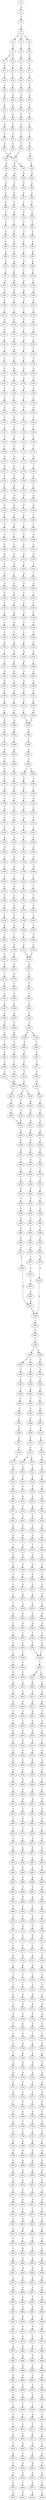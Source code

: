 strict digraph  {
	S0 -> S1 [ label = G ];
	S1 -> S2 [ label = T ];
	S2 -> S3 [ label = C ];
	S3 -> S4 [ label = C ];
	S3 -> S5 [ label = G ];
	S3 -> S6 [ label = T ];
	S4 -> S7 [ label = C ];
	S5 -> S8 [ label = A ];
	S6 -> S9 [ label = C ];
	S7 -> S10 [ label = T ];
	S7 -> S11 [ label = G ];
	S8 -> S12 [ label = A ];
	S9 -> S13 [ label = G ];
	S10 -> S14 [ label = C ];
	S11 -> S15 [ label = C ];
	S12 -> S16 [ label = C ];
	S13 -> S17 [ label = T ];
	S14 -> S18 [ label = C ];
	S15 -> S19 [ label = C ];
	S16 -> S20 [ label = C ];
	S17 -> S21 [ label = C ];
	S18 -> S22 [ label = G ];
	S19 -> S23 [ label = T ];
	S20 -> S24 [ label = T ];
	S21 -> S25 [ label = T ];
	S22 -> S26 [ label = G ];
	S23 -> S27 [ label = G ];
	S24 -> S28 [ label = G ];
	S25 -> S29 [ label = G ];
	S26 -> S30 [ label = T ];
	S27 -> S31 [ label = T ];
	S28 -> S32 [ label = T ];
	S29 -> S33 [ label = T ];
	S30 -> S34 [ label = C ];
	S31 -> S35 [ label = C ];
	S32 -> S36 [ label = C ];
	S33 -> S37 [ label = T ];
	S34 -> S38 [ label = T ];
	S35 -> S39 [ label = G ];
	S36 -> S40 [ label = G ];
	S37 -> S41 [ label = C ];
	S38 -> S42 [ label = G ];
	S39 -> S43 [ label = C ];
	S40 -> S44 [ label = C ];
	S41 -> S45 [ label = C ];
	S42 -> S46 [ label = G ];
	S43 -> S47 [ label = G ];
	S44 -> S48 [ label = G ];
	S45 -> S49 [ label = G ];
	S46 -> S50 [ label = A ];
	S47 -> S51 [ label = C ];
	S48 -> S51 [ label = C ];
	S49 -> S52 [ label = T ];
	S50 -> S53 [ label = G ];
	S51 -> S54 [ label = G ];
	S51 -> S55 [ label = A ];
	S52 -> S56 [ label = G ];
	S53 -> S57 [ label = G ];
	S54 -> S58 [ label = A ];
	S55 -> S59 [ label = A ];
	S56 -> S60 [ label = G ];
	S57 -> S61 [ label = G ];
	S58 -> S62 [ label = G ];
	S59 -> S63 [ label = C ];
	S60 -> S64 [ label = C ];
	S61 -> S65 [ label = T ];
	S62 -> S66 [ label = C ];
	S63 -> S67 [ label = C ];
	S64 -> S68 [ label = C ];
	S65 -> S69 [ label = G ];
	S66 -> S70 [ label = A ];
	S67 -> S71 [ label = C ];
	S68 -> S72 [ label = C ];
	S69 -> S73 [ label = T ];
	S70 -> S74 [ label = G ];
	S71 -> S75 [ label = G ];
	S72 -> S76 [ label = G ];
	S73 -> S77 [ label = T ];
	S74 -> S78 [ label = T ];
	S75 -> S79 [ label = T ];
	S76 -> S80 [ label = T ];
	S77 -> S81 [ label = C ];
	S78 -> S82 [ label = G ];
	S79 -> S83 [ label = A ];
	S80 -> S84 [ label = C ];
	S81 -> S85 [ label = C ];
	S82 -> S86 [ label = C ];
	S83 -> S87 [ label = C ];
	S84 -> S88 [ label = C ];
	S85 -> S89 [ label = A ];
	S86 -> S90 [ label = A ];
	S87 -> S91 [ label = A ];
	S88 -> S92 [ label = A ];
	S89 -> S93 [ label = G ];
	S90 -> S94 [ label = A ];
	S91 -> S95 [ label = G ];
	S92 -> S96 [ label = G ];
	S93 -> S97 [ label = C ];
	S94 -> S98 [ label = C ];
	S95 -> S99 [ label = C ];
	S96 -> S100 [ label = T ];
	S97 -> S101 [ label = A ];
	S98 -> S102 [ label = A ];
	S99 -> S103 [ label = A ];
	S100 -> S104 [ label = A ];
	S101 -> S105 [ label = G ];
	S102 -> S106 [ label = G ];
	S103 -> S107 [ label = G ];
	S104 -> S108 [ label = G ];
	S105 -> S109 [ label = A ];
	S106 -> S110 [ label = C ];
	S107 -> S111 [ label = G ];
	S108 -> S112 [ label = C ];
	S109 -> S113 [ label = T ];
	S110 -> S114 [ label = T ];
	S111 -> S115 [ label = T ];
	S112 -> S116 [ label = T ];
	S113 -> S117 [ label = A ];
	S114 -> S118 [ label = A ];
	S115 -> S119 [ label = G ];
	S116 -> S120 [ label = C ];
	S117 -> S121 [ label = A ];
	S118 -> S122 [ label = C ];
	S119 -> S123 [ label = C ];
	S120 -> S124 [ label = C ];
	S121 -> S125 [ label = A ];
	S122 -> S126 [ label = G ];
	S123 -> S127 [ label = A ];
	S124 -> S128 [ label = A ];
	S125 -> S129 [ label = A ];
	S126 -> S130 [ label = A ];
	S127 -> S131 [ label = C ];
	S128 -> S132 [ label = C ];
	S129 -> S133 [ label = A ];
	S130 -> S134 [ label = G ];
	S131 -> S135 [ label = G ];
	S132 -> S136 [ label = C ];
	S133 -> S137 [ label = C ];
	S134 -> S138 [ label = A ];
	S135 -> S139 [ label = C ];
	S136 -> S140 [ label = G ];
	S137 -> S141 [ label = T ];
	S138 -> S142 [ label = A ];
	S139 -> S143 [ label = G ];
	S140 -> S144 [ label = G ];
	S141 -> S145 [ label = T ];
	S142 -> S146 [ label = C ];
	S143 -> S147 [ label = G ];
	S144 -> S148 [ label = A ];
	S145 -> S149 [ label = T ];
	S146 -> S150 [ label = T ];
	S147 -> S151 [ label = T ];
	S148 -> S152 [ label = C ];
	S149 -> S153 [ label = G ];
	S150 -> S154 [ label = G ];
	S151 -> S155 [ label = G ];
	S152 -> S156 [ label = G ];
	S153 -> S157 [ label = C ];
	S154 -> S158 [ label = G ];
	S155 -> S159 [ label = C ];
	S156 -> S160 [ label = T ];
	S157 -> S161 [ label = C ];
	S158 -> S162 [ label = C ];
	S159 -> S163 [ label = C ];
	S160 -> S164 [ label = C ];
	S161 -> S165 [ label = G ];
	S162 -> S166 [ label = G ];
	S163 -> S167 [ label = G ];
	S164 -> S168 [ label = G ];
	S165 -> S169 [ label = T ];
	S166 -> S170 [ label = C ];
	S167 -> S171 [ label = C ];
	S168 -> S172 [ label = T ];
	S169 -> S173 [ label = A ];
	S170 -> S174 [ label = A ];
	S171 -> S175 [ label = A ];
	S172 -> S176 [ label = G ];
	S173 -> S177 [ label = G ];
	S174 -> S178 [ label = G ];
	S175 -> S179 [ label = A ];
	S176 -> S180 [ label = A ];
	S177 -> S181 [ label = C ];
	S178 -> S182 [ label = C ];
	S179 -> S183 [ label = C ];
	S180 -> S184 [ label = C ];
	S181 -> S185 [ label = C ];
	S182 -> S186 [ label = G ];
	S183 -> S187 [ label = C ];
	S184 -> S188 [ label = C ];
	S185 -> S189 [ label = G ];
	S186 -> S190 [ label = G ];
	S187 -> S191 [ label = A ];
	S188 -> S192 [ label = G ];
	S189 -> S193 [ label = G ];
	S190 -> S194 [ label = G ];
	S191 -> S195 [ label = G ];
	S192 -> S196 [ label = G ];
	S193 -> S197 [ label = T ];
	S194 -> S198 [ label = T ];
	S195 -> S199 [ label = T ];
	S196 -> S200 [ label = T ];
	S197 -> S201 [ label = G ];
	S198 -> S202 [ label = G ];
	S199 -> S203 [ label = C ];
	S200 -> S204 [ label = C ];
	S201 -> S205 [ label = A ];
	S202 -> S206 [ label = C ];
	S203 -> S207 [ label = G ];
	S204 -> S208 [ label = G ];
	S205 -> S209 [ label = C ];
	S206 -> S210 [ label = C ];
	S207 -> S211 [ label = C ];
	S208 -> S212 [ label = C ];
	S209 -> S213 [ label = G ];
	S210 -> S214 [ label = G ];
	S211 -> S215 [ label = G ];
	S212 -> S216 [ label = G ];
	S213 -> S217 [ label = T ];
	S214 -> S218 [ label = C ];
	S215 -> S219 [ label = C ];
	S216 -> S220 [ label = T ];
	S217 -> S221 [ label = G ];
	S218 -> S222 [ label = C ];
	S219 -> S223 [ label = A ];
	S220 -> S224 [ label = A ];
	S221 -> S225 [ label = G ];
	S222 -> S226 [ label = G ];
	S223 -> S227 [ label = G ];
	S224 -> S228 [ label = G ];
	S225 -> S229 [ label = G ];
	S226 -> S230 [ label = G ];
	S227 -> S231 [ label = C ];
	S228 -> S232 [ label = C ];
	S229 -> S233 [ label = T ];
	S230 -> S234 [ label = T ];
	S231 -> S235 [ label = C ];
	S232 -> S236 [ label = C ];
	S233 -> S237 [ label = A ];
	S234 -> S238 [ label = G ];
	S235 -> S239 [ label = G ];
	S236 -> S240 [ label = G ];
	S237 -> S241 [ label = C ];
	S238 -> S242 [ label = G ];
	S239 -> S243 [ label = G ];
	S240 -> S244 [ label = C ];
	S241 -> S245 [ label = T ];
	S242 -> S246 [ label = T ];
	S243 -> S247 [ label = T ];
	S244 -> S248 [ label = T ];
	S245 -> S249 [ label = A ];
	S246 -> S250 [ label = G ];
	S247 -> S251 [ label = G ];
	S248 -> S252 [ label = G ];
	S249 -> S253 [ label = T ];
	S250 -> S254 [ label = G ];
	S251 -> S255 [ label = G ];
	S252 -> S256 [ label = G ];
	S253 -> S257 [ label = T ];
	S254 -> S258 [ label = A ];
	S255 -> S259 [ label = A ];
	S256 -> S260 [ label = A ];
	S257 -> S261 [ label = G ];
	S258 -> S262 [ label = A ];
	S259 -> S263 [ label = A ];
	S260 -> S264 [ label = A ];
	S261 -> S265 [ label = G ];
	S262 -> S266 [ label = C ];
	S263 -> S267 [ label = G ];
	S264 -> S268 [ label = G ];
	S265 -> S269 [ label = A ];
	S266 -> S270 [ label = C ];
	S267 -> S271 [ label = A ];
	S268 -> S272 [ label = A ];
	S269 -> S273 [ label = A ];
	S270 -> S274 [ label = T ];
	S271 -> S275 [ label = A ];
	S272 -> S276 [ label = A ];
	S273 -> S277 [ label = C ];
	S274 -> S278 [ label = C ];
	S275 -> S279 [ label = C ];
	S276 -> S280 [ label = C ];
	S277 -> S281 [ label = G ];
	S278 -> S282 [ label = G ];
	S279 -> S283 [ label = G ];
	S280 -> S283 [ label = G ];
	S281 -> S284 [ label = G ];
	S282 -> S285 [ label = G ];
	S283 -> S286 [ label = G ];
	S284 -> S287 [ label = T ];
	S285 -> S288 [ label = C ];
	S286 -> S289 [ label = C ];
	S287 -> S290 [ label = A ];
	S288 -> S291 [ label = A ];
	S289 -> S292 [ label = A ];
	S290 -> S293 [ label = C ];
	S291 -> S294 [ label = C ];
	S292 -> S295 [ label = C ];
	S293 -> S296 [ label = G ];
	S294 -> S297 [ label = G ];
	S295 -> S298 [ label = C ];
	S295 -> S299 [ label = T ];
	S296 -> S300 [ label = A ];
	S297 -> S301 [ label = C ];
	S298 -> S302 [ label = G ];
	S299 -> S303 [ label = G ];
	S300 -> S304 [ label = A ];
	S301 -> S305 [ label = G ];
	S302 -> S306 [ label = G ];
	S303 -> S307 [ label = G ];
	S304 -> S308 [ label = G ];
	S305 -> S309 [ label = C ];
	S306 -> S310 [ label = G ];
	S307 -> S311 [ label = G ];
	S308 -> S312 [ label = A ];
	S309 -> S313 [ label = G ];
	S310 -> S314 [ label = A ];
	S311 -> S315 [ label = A ];
	S312 -> S316 [ label = A ];
	S313 -> S317 [ label = C ];
	S314 -> S318 [ label = A ];
	S315 -> S319 [ label = A ];
	S316 -> S320 [ label = G ];
	S317 -> S321 [ label = G ];
	S318 -> S322 [ label = T ];
	S319 -> S323 [ label = C ];
	S320 -> S324 [ label = T ];
	S321 -> S325 [ label = T ];
	S322 -> S326 [ label = T ];
	S323 -> S327 [ label = T ];
	S324 -> S328 [ label = G ];
	S325 -> S329 [ label = C ];
	S326 -> S330 [ label = G ];
	S327 -> S331 [ label = G ];
	S328 -> S332 [ label = T ];
	S329 -> S333 [ label = G ];
	S330 -> S334 [ label = A ];
	S331 -> S335 [ label = G ];
	S332 -> S336 [ label = C ];
	S333 -> S337 [ label = A ];
	S334 -> S338 [ label = A ];
	S335 -> S339 [ label = A ];
	S336 -> S340 [ label = C ];
	S337 -> S341 [ label = C ];
	S338 -> S342 [ label = C ];
	S339 -> S343 [ label = C ];
	S340 -> S344 [ label = T ];
	S341 -> S345 [ label = G ];
	S342 -> S346 [ label = C ];
	S343 -> S347 [ label = C ];
	S344 -> S348 [ label = G ];
	S345 -> S349 [ label = C ];
	S346 -> S350 [ label = C ];
	S347 -> S351 [ label = C ];
	S348 -> S352 [ label = G ];
	S349 -> S353 [ label = G ];
	S350 -> S354 [ label = G ];
	S351 -> S355 [ label = G ];
	S352 -> S356 [ label = C ];
	S353 -> S357 [ label = C ];
	S354 -> S358 [ label = T ];
	S355 -> S359 [ label = T ];
	S356 -> S360 [ label = C ];
	S357 -> S361 [ label = C ];
	S358 -> S362 [ label = C ];
	S359 -> S363 [ label = C ];
	S360 -> S364 [ label = T ];
	S361 -> S365 [ label = T ];
	S362 -> S366 [ label = T ];
	S363 -> S367 [ label = T ];
	S364 -> S368 [ label = G ];
	S365 -> S369 [ label = C ];
	S366 -> S370 [ label = C ];
	S367 -> S371 [ label = C ];
	S368 -> S372 [ label = G ];
	S369 -> S373 [ label = G ];
	S370 -> S374 [ label = G ];
	S371 -> S374 [ label = G ];
	S372 -> S375 [ label = G ];
	S373 -> S376 [ label = G ];
	S374 -> S377 [ label = G ];
	S375 -> S378 [ label = T ];
	S376 -> S379 [ label = G ];
	S377 -> S380 [ label = C ];
	S378 -> S381 [ label = C ];
	S379 -> S382 [ label = C ];
	S380 -> S383 [ label = A ];
	S381 -> S384 [ label = C ];
	S382 -> S385 [ label = T ];
	S383 -> S386 [ label = C ];
	S384 -> S387 [ label = C ];
	S385 -> S388 [ label = C ];
	S386 -> S389 [ label = C ];
	S387 -> S390 [ label = G ];
	S388 -> S391 [ label = A ];
	S389 -> S392 [ label = G ];
	S390 -> S393 [ label = A ];
	S391 -> S394 [ label = C ];
	S392 -> S395 [ label = A ];
	S393 -> S396 [ label = G ];
	S394 -> S397 [ label = G ];
	S395 -> S398 [ label = G ];
	S395 -> S399 [ label = A ];
	S396 -> S400 [ label = T ];
	S397 -> S401 [ label = T ];
	S398 -> S402 [ label = T ];
	S399 -> S403 [ label = T ];
	S400 -> S404 [ label = C ];
	S401 -> S405 [ label = C ];
	S402 -> S406 [ label = C ];
	S403 -> S407 [ label = G ];
	S404 -> S408 [ label = C ];
	S405 -> S409 [ label = C ];
	S406 -> S410 [ label = C ];
	S407 -> S411 [ label = T ];
	S408 -> S412 [ label = A ];
	S409 -> S413 [ label = A ];
	S410 -> S414 [ label = A ];
	S411 -> S415 [ label = A ];
	S412 -> S416 [ label = G ];
	S413 -> S417 [ label = G ];
	S414 -> S416 [ label = G ];
	S415 -> S418 [ label = G ];
	S416 -> S419 [ label = T ];
	S416 -> S420 [ label = C ];
	S417 -> S421 [ label = C ];
	S418 -> S422 [ label = T ];
	S419 -> S423 [ label = A ];
	S420 -> S424 [ label = T ];
	S421 -> S425 [ label = T ];
	S422 -> S426 [ label = T ];
	S423 -> S427 [ label = G ];
	S424 -> S428 [ label = T ];
	S425 -> S429 [ label = T ];
	S426 -> S430 [ label = T ];
	S427 -> S431 [ label = G ];
	S428 -> S432 [ label = C ];
	S429 -> S432 [ label = C ];
	S430 -> S433 [ label = C ];
	S431 -> S434 [ label = G ];
	S432 -> S435 [ label = A ];
	S433 -> S436 [ label = A ];
	S434 -> S437 [ label = T ];
	S435 -> S438 [ label = C ];
	S436 -> S439 [ label = C ];
	S437 -> S440 [ label = C ];
	S438 -> S441 [ label = G ];
	S439 -> S442 [ label = T ];
	S440 -> S443 [ label = A ];
	S441 -> S444 [ label = C ];
	S442 -> S445 [ label = C ];
	S443 -> S446 [ label = C ];
	S444 -> S447 [ label = C ];
	S445 -> S448 [ label = C ];
	S446 -> S449 [ label = T ];
	S447 -> S450 [ label = C ];
	S448 -> S451 [ label = T ];
	S449 -> S452 [ label = C ];
	S450 -> S453 [ label = T ];
	S451 -> S454 [ label = T ];
	S452 -> S455 [ label = G ];
	S453 -> S456 [ label = T ];
	S454 -> S457 [ label = T ];
	S455 -> S458 [ label = C ];
	S456 -> S459 [ label = C ];
	S457 -> S460 [ label = C ];
	S458 -> S461 [ label = T ];
	S459 -> S462 [ label = A ];
	S460 -> S463 [ label = A ];
	S461 -> S464 [ label = T ];
	S462 -> S465 [ label = T ];
	S463 -> S466 [ label = T ];
	S464 -> S467 [ label = C ];
	S465 -> S468 [ label = C ];
	S466 -> S469 [ label = C ];
	S467 -> S470 [ label = A ];
	S468 -> S471 [ label = C ];
	S469 -> S472 [ label = C ];
	S470 -> S473 [ label = T ];
	S471 -> S474 [ label = A ];
	S472 -> S475 [ label = A ];
	S473 -> S476 [ label = C ];
	S474 -> S477 [ label = G ];
	S475 -> S478 [ label = G ];
	S476 -> S479 [ label = C ];
	S477 -> S480 [ label = A ];
	S478 -> S480 [ label = A ];
	S479 -> S481 [ label = A ];
	S480 -> S482 [ label = A ];
	S481 -> S477 [ label = G ];
	S482 -> S483 [ label = C ];
	S483 -> S484 [ label = C ];
	S484 -> S485 [ label = A ];
	S484 -> S486 [ label = G ];
	S485 -> S487 [ label = G ];
	S485 -> S488 [ label = C ];
	S486 -> S489 [ label = G ];
	S487 -> S490 [ label = A ];
	S488 -> S491 [ label = C ];
	S489 -> S492 [ label = A ];
	S490 -> S493 [ label = C ];
	S491 -> S494 [ label = A ];
	S492 -> S495 [ label = C ];
	S493 -> S496 [ label = T ];
	S494 -> S497 [ label = C ];
	S495 -> S498 [ label = G ];
	S496 -> S499 [ label = C ];
	S497 -> S500 [ label = C ];
	S498 -> S501 [ label = C ];
	S499 -> S502 [ label = C ];
	S500 -> S503 [ label = C ];
	S501 -> S504 [ label = C ];
	S502 -> S505 [ label = C ];
	S503 -> S506 [ label = C ];
	S504 -> S507 [ label = C ];
	S505 -> S508 [ label = A ];
	S506 -> S509 [ label = T ];
	S507 -> S510 [ label = A ];
	S508 -> S511 [ label = T ];
	S509 -> S512 [ label = T ];
	S510 -> S513 [ label = T ];
	S511 -> S514 [ label = C ];
	S512 -> S515 [ label = C ];
	S513 -> S516 [ label = C ];
	S514 -> S517 [ label = T ];
	S515 -> S518 [ label = C ];
	S515 -> S519 [ label = G ];
	S516 -> S520 [ label = G ];
	S517 -> S521 [ label = G ];
	S518 -> S522 [ label = T ];
	S519 -> S523 [ label = A ];
	S520 -> S524 [ label = T ];
	S521 -> S525 [ label = C ];
	S522 -> S526 [ label = G ];
	S523 -> S527 [ label = T ];
	S524 -> S528 [ label = C ];
	S525 -> S529 [ label = C ];
	S526 -> S530 [ label = T ];
	S527 -> S531 [ label = C ];
	S528 -> S532 [ label = C ];
	S529 -> S533 [ label = A ];
	S530 -> S534 [ label = C ];
	S531 -> S535 [ label = G ];
	S532 -> S536 [ label = T ];
	S533 -> S537 [ label = G ];
	S534 -> S538 [ label = C ];
	S535 -> S539 [ label = T ];
	S536 -> S540 [ label = C ];
	S537 -> S541 [ label = T ];
	S538 -> S542 [ label = T ];
	S539 -> S543 [ label = T ];
	S540 -> S544 [ label = T ];
	S541 -> S545 [ label = C ];
	S542 -> S546 [ label = T ];
	S543 -> S547 [ label = T ];
	S544 -> S548 [ label = T ];
	S545 -> S549 [ label = G ];
	S546 -> S550 [ label = G ];
	S547 -> S551 [ label = G ];
	S548 -> S552 [ label = C ];
	S549 -> S553 [ label = T ];
	S550 -> S554 [ label = T ];
	S551 -> S555 [ label = T ];
	S552 -> S556 [ label = T ];
	S553 -> S557 [ label = A ];
	S554 -> S558 [ label = A ];
	S555 -> S559 [ label = A ];
	S556 -> S560 [ label = C ];
	S557 -> S561 [ label = A ];
	S558 -> S562 [ label = G ];
	S559 -> S563 [ label = G ];
	S560 -> S564 [ label = G ];
	S561 -> S565 [ label = G ];
	S562 -> S566 [ label = G ];
	S563 -> S567 [ label = G ];
	S564 -> S568 [ label = G ];
	S565 -> S569 [ label = A ];
	S566 -> S570 [ label = A ];
	S567 -> S571 [ label = A ];
	S568 -> S572 [ label = A ];
	S569 -> S573 [ label = C ];
	S570 -> S574 [ label = G ];
	S571 -> S575 [ label = A ];
	S572 -> S576 [ label = G ];
	S573 -> S577 [ label = G ];
	S574 -> S578 [ label = A ];
	S575 -> S579 [ label = A ];
	S576 -> S580 [ label = A ];
	S577 -> S581 [ label = G ];
	S578 -> S582 [ label = G ];
	S579 -> S583 [ label = G ];
	S580 -> S584 [ label = G ];
	S581 -> S585 [ label = C ];
	S582 -> S586 [ label = G ];
	S583 -> S587 [ label = G ];
	S584 -> S588 [ label = G ];
	S585 -> S589 [ label = T ];
	S586 -> S590 [ label = T ];
	S587 -> S591 [ label = T ];
	S588 -> S592 [ label = T ];
	S589 -> S593 [ label = C ];
	S590 -> S594 [ label = C ];
	S591 -> S595 [ label = C ];
	S592 -> S596 [ label = C ];
	S593 -> S597 [ label = T ];
	S594 -> S598 [ label = C ];
	S595 -> S599 [ label = C ];
	S596 -> S598 [ label = C ];
	S597 -> S600 [ label = C ];
	S598 -> S601 [ label = C ];
	S599 -> S602 [ label = C ];
	S600 -> S603 [ label = G ];
	S601 -> S604 [ label = A ];
	S601 -> S605 [ label = G ];
	S602 -> S606 [ label = G ];
	S603 -> S607 [ label = A ];
	S604 -> S608 [ label = G ];
	S605 -> S609 [ label = G ];
	S606 -> S610 [ label = A ];
	S607 -> S611 [ label = A ];
	S608 -> S612 [ label = A ];
	S609 -> S613 [ label = A ];
	S610 -> S614 [ label = A ];
	S611 -> S615 [ label = G ];
	S612 -> S616 [ label = G ];
	S613 -> S617 [ label = G ];
	S614 -> S618 [ label = G ];
	S615 -> S619 [ label = T ];
	S616 -> S620 [ label = C ];
	S617 -> S621 [ label = G ];
	S618 -> S622 [ label = T ];
	S619 -> S623 [ label = C ];
	S620 -> S624 [ label = C ];
	S621 -> S625 [ label = C ];
	S622 -> S626 [ label = C ];
	S623 -> S627 [ label = G ];
	S624 -> S628 [ label = A ];
	S625 -> S629 [ label = G ];
	S626 -> S630 [ label = G ];
	S627 -> S631 [ label = C ];
	S628 -> S632 [ label = C ];
	S629 -> S633 [ label = T ];
	S630 -> S634 [ label = A ];
	S631 -> S635 [ label = G ];
	S632 -> S636 [ label = G ];
	S633 -> S637 [ label = G ];
	S634 -> S638 [ label = G ];
	S635 -> S639 [ label = G ];
	S636 -> S640 [ label = G ];
	S637 -> S641 [ label = G ];
	S638 -> S642 [ label = G ];
	S639 -> S643 [ label = C ];
	S640 -> S644 [ label = T ];
	S641 -> S645 [ label = T ];
	S642 -> S646 [ label = T ];
	S643 -> S647 [ label = T ];
	S644 -> S648 [ label = T ];
	S645 -> S649 [ label = A ];
	S646 -> S650 [ label = A ];
	S647 -> S651 [ label = A ];
	S648 -> S652 [ label = A ];
	S649 -> S653 [ label = T ];
	S650 -> S654 [ label = T ];
	S651 -> S655 [ label = T ];
	S652 -> S656 [ label = C ];
	S653 -> S657 [ label = G ];
	S654 -> S658 [ label = A ];
	S655 -> S659 [ label = A ];
	S656 -> S660 [ label = T ];
	S657 -> S661 [ label = A ];
	S658 -> S662 [ label = A ];
	S659 -> S663 [ label = G ];
	S660 -> S664 [ label = G ];
	S661 -> S665 [ label = G ];
	S662 -> S666 [ label = G ];
	S663 -> S667 [ label = T ];
	S664 -> S668 [ label = C ];
	S665 -> S669 [ label = C ];
	S666 -> S670 [ label = T ];
	S667 -> S671 [ label = A ];
	S668 -> S672 [ label = A ];
	S669 -> S673 [ label = G ];
	S670 -> S674 [ label = C ];
	S671 -> S675 [ label = G ];
	S672 -> S676 [ label = G ];
	S673 -> S677 [ label = G ];
	S674 -> S678 [ label = G ];
	S675 -> S679 [ label = C ];
	S676 -> S680 [ label = A ];
	S677 -> S681 [ label = T ];
	S678 -> S682 [ label = T ];
	S679 -> S683 [ label = C ];
	S680 -> S684 [ label = C ];
	S681 -> S685 [ label = C ];
	S682 -> S686 [ label = G ];
	S683 -> S687 [ label = G ];
	S684 -> S688 [ label = G ];
	S685 -> S689 [ label = G ];
	S686 -> S690 [ label = G ];
	S687 -> S691 [ label = A ];
	S688 -> S692 [ label = G ];
	S689 -> S693 [ label = C ];
	S690 -> S694 [ label = T ];
	S691 -> S695 [ label = A ];
	S692 -> S696 [ label = A ];
	S693 -> S697 [ label = A ];
	S694 -> S698 [ label = A ];
	S695 -> S699 [ label = A ];
	S696 -> S700 [ label = C ];
	S697 -> S701 [ label = C ];
	S698 -> S702 [ label = C ];
	S699 -> S703 [ label = C ];
	S700 -> S704 [ label = A ];
	S701 -> S705 [ label = G ];
	S702 -> S706 [ label = C ];
	S703 -> S707 [ label = C ];
	S704 -> S708 [ label = C ];
	S705 -> S709 [ label = C ];
	S706 -> S710 [ label = G ];
	S707 -> S711 [ label = C ];
	S708 -> S712 [ label = A ];
	S709 -> S713 [ label = G ];
	S710 -> S714 [ label = G ];
	S711 -> S715 [ label = C ];
	S712 -> S716 [ label = C ];
	S713 -> S717 [ label = C ];
	S714 -> S718 [ label = T ];
	S715 -> S719 [ label = G ];
	S716 -> S720 [ label = C ];
	S717 -> S721 [ label = G ];
	S718 -> S722 [ label = G ];
	S719 -> S723 [ label = A ];
	S720 -> S724 [ label = T ];
	S721 -> S725 [ label = G ];
	S722 -> S726 [ label = G ];
	S723 -> S727 [ label = C ];
	S724 -> S728 [ label = C ];
	S725 -> S729 [ label = C ];
	S726 -> S730 [ label = T ];
	S727 -> S731 [ label = T ];
	S728 -> S732 [ label = T ];
	S729 -> S733 [ label = T ];
	S730 -> S734 [ label = T ];
	S731 -> S735 [ label = A ];
	S732 -> S736 [ label = A ];
	S733 -> S737 [ label = G ];
	S734 -> S738 [ label = A ];
	S735 -> S739 [ label = G ];
	S736 -> S740 [ label = G ];
	S737 -> S741 [ label = G ];
	S738 -> S742 [ label = G ];
	S739 -> S743 [ label = A ];
	S740 -> S744 [ label = A ];
	S741 -> S745 [ label = A ];
	S742 -> S746 [ label = A ];
	S743 -> S747 [ label = A ];
	S744 -> S748 [ label = A ];
	S745 -> S749 [ label = A ];
	S746 -> S750 [ label = A ];
	S747 -> S751 [ label = T ];
	S748 -> S752 [ label = C ];
	S749 -> S753 [ label = T ];
	S750 -> S754 [ label = G ];
	S751 -> S755 [ label = C ];
	S752 -> S756 [ label = G ];
	S753 -> S757 [ label = G ];
	S754 -> S758 [ label = G ];
	S755 -> S759 [ label = G ];
	S756 -> S760 [ label = A ];
	S757 -> S761 [ label = G ];
	S758 -> S762 [ label = G ];
	S759 -> S763 [ label = G ];
	S760 -> S764 [ label = G ];
	S761 -> S765 [ label = G ];
	S762 -> S766 [ label = G ];
	S763 -> S767 [ label = G ];
	S764 -> S768 [ label = G ];
	S765 -> S769 [ label = G ];
	S766 -> S770 [ label = G ];
	S767 -> S771 [ label = T ];
	S768 -> S772 [ label = T ];
	S769 -> S773 [ label = T ];
	S770 -> S774 [ label = T ];
	S771 -> S775 [ label = A ];
	S772 -> S776 [ label = G ];
	S773 -> S777 [ label = C ];
	S774 -> S778 [ label = C ];
	S775 -> S779 [ label = T ];
	S776 -> S780 [ label = T ];
	S777 -> S781 [ label = C ];
	S778 -> S782 [ label = C ];
	S779 -> S783 [ label = C ];
	S780 -> S784 [ label = C ];
	S781 -> S785 [ label = G ];
	S782 -> S786 [ label = G ];
	S783 -> S787 [ label = C ];
	S784 -> S788 [ label = C ];
	S785 -> S789 [ label = C ];
	S786 -> S790 [ label = T ];
	S787 -> S791 [ label = C ];
	S788 -> S792 [ label = C ];
	S789 -> S793 [ label = C ];
	S790 -> S794 [ label = C ];
	S791 -> S795 [ label = G ];
	S792 -> S796 [ label = T ];
	S793 -> S797 [ label = G ];
	S794 -> S798 [ label = G ];
	S795 -> S799 [ label = A ];
	S796 -> S800 [ label = G ];
	S797 -> S801 [ label = G ];
	S798 -> S802 [ label = G ];
	S799 -> S803 [ label = A ];
	S800 -> S804 [ label = T ];
	S801 -> S805 [ label = A ];
	S802 -> S806 [ label = A ];
	S803 -> S807 [ label = A ];
	S804 -> S808 [ label = C ];
	S805 -> S809 [ label = A ];
	S806 -> S810 [ label = A ];
	S807 -> S811 [ label = G ];
	S808 -> S812 [ label = C ];
	S809 -> S813 [ label = C ];
	S810 -> S814 [ label = C ];
	S811 -> S815 [ label = T ];
	S812 -> S816 [ label = T ];
	S813 -> S817 [ label = T ];
	S814 -> S818 [ label = T ];
	S815 -> S819 [ label = G ];
	S816 -> S820 [ label = A ];
	S817 -> S821 [ label = G ];
	S818 -> S822 [ label = A ];
	S819 -> S823 [ label = T ];
	S820 -> S824 [ label = C ];
	S821 -> S825 [ label = C ];
	S822 -> S826 [ label = C ];
	S823 -> S827 [ label = C ];
	S824 -> S828 [ label = T ];
	S825 -> S829 [ label = A ];
	S826 -> S830 [ label = A ];
	S827 -> S831 [ label = G ];
	S828 -> S832 [ label = A ];
	S829 -> S833 [ label = A ];
	S830 -> S834 [ label = A ];
	S831 -> S835 [ label = T ];
	S832 -> S836 [ label = C ];
	S833 -> S837 [ label = C ];
	S834 -> S838 [ label = C ];
	S835 -> S839 [ label = C ];
	S836 -> S840 [ label = C ];
	S837 -> S841 [ label = C ];
	S838 -> S842 [ label = G ];
	S839 -> S843 [ label = G ];
	S840 -> S844 [ label = A ];
	S841 -> S845 [ label = A ];
	S842 -> S846 [ label = A ];
	S843 -> S847 [ label = G ];
	S844 -> S848 [ label = G ];
	S845 -> S849 [ label = G ];
	S846 -> S850 [ label = A ];
	S847 -> S851 [ label = A ];
	S848 -> S852 [ label = G ];
	S849 -> S853 [ label = A ];
	S850 -> S854 [ label = A ];
	S851 -> S855 [ label = A ];
	S852 -> S856 [ label = A ];
	S853 -> S857 [ label = A ];
	S854 -> S858 [ label = A ];
	S855 -> S859 [ label = C ];
	S856 -> S860 [ label = G ];
	S857 -> S861 [ label = C ];
	S858 -> S862 [ label = C ];
	S859 -> S863 [ label = A ];
	S860 -> S864 [ label = A ];
	S861 -> S865 [ label = A ];
	S862 -> S866 [ label = A ];
	S863 -> S867 [ label = G ];
	S864 -> S868 [ label = G ];
	S865 -> S869 [ label = G ];
	S866 -> S870 [ label = G ];
	S867 -> S871 [ label = G ];
	S868 -> S872 [ label = T ];
	S869 -> S873 [ label = C ];
	S870 -> S874 [ label = A ];
	S871 -> S875 [ label = A ];
	S872 -> S876 [ label = C ];
	S873 -> S877 [ label = C ];
	S874 -> S878 [ label = A ];
	S875 -> S879 [ label = A ];
	S876 -> S880 [ label = A ];
	S877 -> S881 [ label = G ];
	S878 -> S882 [ label = G ];
	S879 -> S883 [ label = T ];
	S880 -> S884 [ label = G ];
	S881 -> S885 [ label = T ];
	S882 -> S886 [ label = G ];
	S883 -> S887 [ label = A ];
	S884 -> S888 [ label = G ];
	S885 -> S889 [ label = C ];
	S886 -> S890 [ label = G ];
	S887 -> S891 [ label = G ];
	S888 -> S892 [ label = A ];
	S889 -> S893 [ label = C ];
	S890 -> S894 [ label = G ];
	S891 -> S895 [ label = T ];
	S892 -> S896 [ label = C ];
	S893 -> S897 [ label = T ];
	S894 -> S898 [ label = T ];
	S895 -> S899 [ label = C ];
	S896 -> S900 [ label = C ];
	S897 -> S901 [ label = C ];
	S898 -> S902 [ label = C ];
	S899 -> S903 [ label = T ];
	S900 -> S904 [ label = A ];
	S901 -> S905 [ label = T ];
	S902 -> S906 [ label = T ];
	S903 -> S907 [ label = C ];
	S904 -> S908 [ label = G ];
	S905 -> S909 [ label = G ];
	S906 -> S910 [ label = C ];
	S907 -> S911 [ label = T ];
	S908 -> S912 [ label = T ];
	S909 -> S913 [ label = T ];
	S910 -> S914 [ label = T ];
	S911 -> S915 [ label = C ];
	S912 -> S916 [ label = C ];
	S913 -> S917 [ label = C ];
	S914 -> S918 [ label = C ];
	S915 -> S919 [ label = T ];
	S916 -> S920 [ label = T ];
	S917 -> S921 [ label = G ];
	S918 -> S922 [ label = G ];
	S919 -> S923 [ label = G ];
	S920 -> S924 [ label = C ];
	S921 -> S925 [ label = T ];
	S922 -> S926 [ label = T ];
	S923 -> S927 [ label = A ];
	S924 -> S928 [ label = T ];
	S925 -> S929 [ label = G ];
	S926 -> S930 [ label = G ];
	S927 -> S931 [ label = G ];
	S928 -> S932 [ label = G ];
	S929 -> S933 [ label = G ];
	S930 -> S934 [ label = G ];
	S931 -> S935 [ label = T ];
	S932 -> S936 [ label = T ];
	S933 -> S937 [ label = T ];
	S934 -> S938 [ label = T ];
	S935 -> S939 [ label = A ];
	S936 -> S940 [ label = A ];
	S937 -> S941 [ label = A ];
	S938 -> S942 [ label = A ];
}
